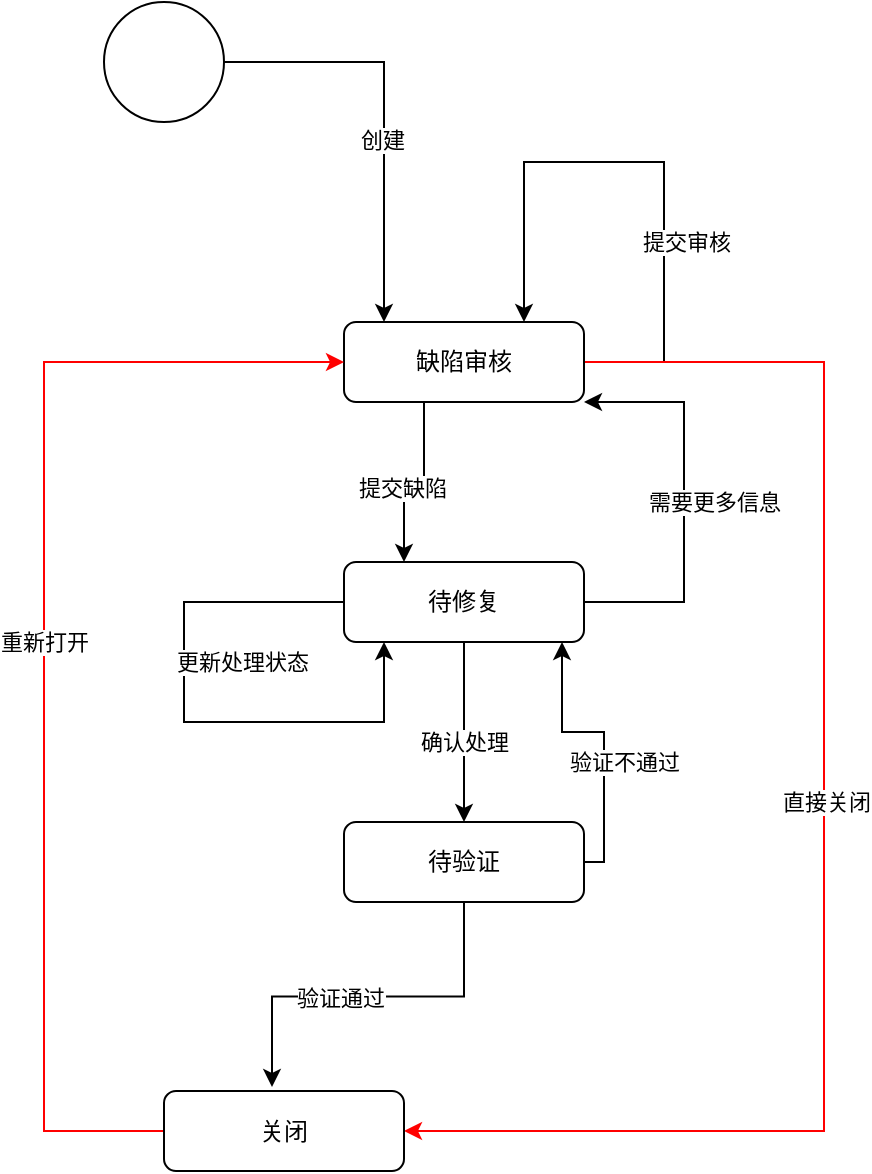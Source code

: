 <mxfile version="13.7.9" type="github">
  <diagram id="C5RBs43oDa-KdzZeNtuy" name="Page-1">
    <mxGraphModel dx="1422" dy="762" grid="1" gridSize="10" guides="1" tooltips="1" connect="1" arrows="1" fold="1" page="1" pageScale="1" pageWidth="827" pageHeight="1169" math="0" shadow="0">
      <root>
        <mxCell id="WIyWlLk6GJQsqaUBKTNV-0" />
        <mxCell id="WIyWlLk6GJQsqaUBKTNV-1" parent="WIyWlLk6GJQsqaUBKTNV-0" />
        <mxCell id="xKmAG51KHXPHi5_dneZ--11" style="edgeStyle=orthogonalEdgeStyle;rounded=0;orthogonalLoop=1;jettySize=auto;html=1;exitX=1;exitY=0.5;exitDx=0;exitDy=0;" edge="1" parent="WIyWlLk6GJQsqaUBKTNV-1" source="WIyWlLk6GJQsqaUBKTNV-3" target="WIyWlLk6GJQsqaUBKTNV-3">
          <mxGeometry relative="1" as="geometry">
            <mxPoint x="390" y="100" as="sourcePoint" />
            <Array as="points">
              <mxPoint x="370" y="200" />
              <mxPoint x="370" y="100" />
              <mxPoint x="300" y="100" />
            </Array>
          </mxGeometry>
        </mxCell>
        <mxCell id="xKmAG51KHXPHi5_dneZ--12" value="提交审核" style="edgeLabel;html=1;align=center;verticalAlign=middle;resizable=0;points=[];" vertex="1" connectable="0" parent="xKmAG51KHXPHi5_dneZ--11">
          <mxGeometry x="0.067" y="2" relative="1" as="geometry">
            <mxPoint x="25" y="38" as="offset" />
          </mxGeometry>
        </mxCell>
        <mxCell id="xKmAG51KHXPHi5_dneZ--16" style="edgeStyle=orthogonalEdgeStyle;rounded=0;orthogonalLoop=1;jettySize=auto;html=1;entryX=0.25;entryY=0;entryDx=0;entryDy=0;" edge="1" parent="WIyWlLk6GJQsqaUBKTNV-1" source="WIyWlLk6GJQsqaUBKTNV-3" target="xKmAG51KHXPHi5_dneZ--15">
          <mxGeometry relative="1" as="geometry">
            <Array as="points">
              <mxPoint x="250" y="260" />
              <mxPoint x="240" y="260" />
            </Array>
          </mxGeometry>
        </mxCell>
        <mxCell id="xKmAG51KHXPHi5_dneZ--20" value="提交缺陷" style="edgeLabel;html=1;align=center;verticalAlign=middle;resizable=0;points=[];" vertex="1" connectable="0" parent="xKmAG51KHXPHi5_dneZ--16">
          <mxGeometry x="-0.273" y="-6" relative="1" as="geometry">
            <mxPoint x="-5" y="10" as="offset" />
          </mxGeometry>
        </mxCell>
        <mxCell id="xKmAG51KHXPHi5_dneZ--34" style="edgeStyle=orthogonalEdgeStyle;rounded=0;orthogonalLoop=1;jettySize=auto;html=1;entryX=1;entryY=0.5;entryDx=0;entryDy=0;strokeColor=#FF0000;" edge="1" parent="WIyWlLk6GJQsqaUBKTNV-1" source="WIyWlLk6GJQsqaUBKTNV-3" target="xKmAG51KHXPHi5_dneZ--23">
          <mxGeometry relative="1" as="geometry">
            <Array as="points">
              <mxPoint x="450" y="200" />
              <mxPoint x="450" y="585" />
            </Array>
          </mxGeometry>
        </mxCell>
        <mxCell id="xKmAG51KHXPHi5_dneZ--38" value="直接关闭" style="edgeLabel;html=1;align=center;verticalAlign=middle;resizable=0;points=[];" vertex="1" connectable="0" parent="xKmAG51KHXPHi5_dneZ--34">
          <mxGeometry x="0.667" y="4" relative="1" as="geometry">
            <mxPoint x="91.5" y="-168.5" as="offset" />
          </mxGeometry>
        </mxCell>
        <mxCell id="WIyWlLk6GJQsqaUBKTNV-3" value="缺陷审核" style="rounded=1;whiteSpace=wrap;html=1;fontSize=12;glass=0;strokeWidth=1;shadow=0;" parent="WIyWlLk6GJQsqaUBKTNV-1" vertex="1">
          <mxGeometry x="210" y="180" width="120" height="40" as="geometry" />
        </mxCell>
        <mxCell id="xKmAG51KHXPHi5_dneZ--2" value="" style="edgeStyle=orthogonalEdgeStyle;rounded=0;orthogonalLoop=1;jettySize=auto;html=1;" edge="1" parent="WIyWlLk6GJQsqaUBKTNV-1" source="xKmAG51KHXPHi5_dneZ--1" target="WIyWlLk6GJQsqaUBKTNV-3">
          <mxGeometry relative="1" as="geometry">
            <Array as="points">
              <mxPoint x="230" y="50" />
            </Array>
          </mxGeometry>
        </mxCell>
        <mxCell id="xKmAG51KHXPHi5_dneZ--13" value="创建" style="edgeLabel;html=1;align=center;verticalAlign=middle;resizable=0;points=[];" vertex="1" connectable="0" parent="xKmAG51KHXPHi5_dneZ--2">
          <mxGeometry x="-0.248" y="-39" relative="1" as="geometry">
            <mxPoint as="offset" />
          </mxGeometry>
        </mxCell>
        <mxCell id="xKmAG51KHXPHi5_dneZ--1" value="" style="ellipse;whiteSpace=wrap;html=1;aspect=fixed;" vertex="1" parent="WIyWlLk6GJQsqaUBKTNV-1">
          <mxGeometry x="90" y="20" width="60" height="60" as="geometry" />
        </mxCell>
        <mxCell id="xKmAG51KHXPHi5_dneZ--17" style="edgeStyle=orthogonalEdgeStyle;rounded=0;orthogonalLoop=1;jettySize=auto;html=1;exitX=0;exitY=0.5;exitDx=0;exitDy=0;" edge="1" parent="WIyWlLk6GJQsqaUBKTNV-1" source="xKmAG51KHXPHi5_dneZ--15" target="xKmAG51KHXPHi5_dneZ--15">
          <mxGeometry relative="1" as="geometry">
            <mxPoint x="130" y="320" as="sourcePoint" />
            <Array as="points">
              <mxPoint x="130" y="320" />
              <mxPoint x="130" y="380" />
              <mxPoint x="230" y="380" />
            </Array>
          </mxGeometry>
        </mxCell>
        <mxCell id="xKmAG51KHXPHi5_dneZ--18" value="更新处理状态" style="edgeLabel;html=1;align=center;verticalAlign=middle;resizable=0;points=[];" vertex="1" connectable="0" parent="xKmAG51KHXPHi5_dneZ--17">
          <mxGeometry x="0.206" y="1" relative="1" as="geometry">
            <mxPoint y="-29" as="offset" />
          </mxGeometry>
        </mxCell>
        <mxCell id="xKmAG51KHXPHi5_dneZ--19" style="edgeStyle=orthogonalEdgeStyle;rounded=0;orthogonalLoop=1;jettySize=auto;html=1;entryX=1;entryY=1;entryDx=0;entryDy=0;" edge="1" parent="WIyWlLk6GJQsqaUBKTNV-1" source="xKmAG51KHXPHi5_dneZ--15" target="WIyWlLk6GJQsqaUBKTNV-3">
          <mxGeometry relative="1" as="geometry">
            <mxPoint x="400" y="300" as="targetPoint" />
            <Array as="points">
              <mxPoint x="380" y="320" />
              <mxPoint x="380" y="220" />
            </Array>
          </mxGeometry>
        </mxCell>
        <mxCell id="xKmAG51KHXPHi5_dneZ--21" value="需要更多信息" style="edgeLabel;html=1;align=center;verticalAlign=middle;resizable=0;points=[];" vertex="1" connectable="0" parent="xKmAG51KHXPHi5_dneZ--19">
          <mxGeometry x="-0.714" y="3" relative="1" as="geometry">
            <mxPoint x="36" y="-47" as="offset" />
          </mxGeometry>
        </mxCell>
        <mxCell id="xKmAG51KHXPHi5_dneZ--25" style="edgeStyle=orthogonalEdgeStyle;rounded=0;orthogonalLoop=1;jettySize=auto;html=1;entryX=0.5;entryY=0;entryDx=0;entryDy=0;" edge="1" parent="WIyWlLk6GJQsqaUBKTNV-1" source="xKmAG51KHXPHi5_dneZ--15" target="xKmAG51KHXPHi5_dneZ--22">
          <mxGeometry relative="1" as="geometry">
            <Array as="points">
              <mxPoint x="270" y="390" />
              <mxPoint x="270" y="390" />
            </Array>
          </mxGeometry>
        </mxCell>
        <mxCell id="xKmAG51KHXPHi5_dneZ--27" value="确认处理" style="edgeLabel;html=1;align=center;verticalAlign=middle;resizable=0;points=[];" vertex="1" connectable="0" parent="xKmAG51KHXPHi5_dneZ--25">
          <mxGeometry x="0.111" y="-15" relative="1" as="geometry">
            <mxPoint x="15" as="offset" />
          </mxGeometry>
        </mxCell>
        <mxCell id="xKmAG51KHXPHi5_dneZ--15" value="待修复" style="rounded=1;whiteSpace=wrap;html=1;fontSize=12;glass=0;strokeWidth=1;shadow=0;" vertex="1" parent="WIyWlLk6GJQsqaUBKTNV-1">
          <mxGeometry x="210" y="300" width="120" height="40" as="geometry" />
        </mxCell>
        <mxCell id="xKmAG51KHXPHi5_dneZ--28" style="edgeStyle=orthogonalEdgeStyle;rounded=0;orthogonalLoop=1;jettySize=auto;html=1;entryX=0.45;entryY=-0.05;entryDx=0;entryDy=0;entryPerimeter=0;" edge="1" parent="WIyWlLk6GJQsqaUBKTNV-1" source="xKmAG51KHXPHi5_dneZ--22" target="xKmAG51KHXPHi5_dneZ--23">
          <mxGeometry relative="1" as="geometry" />
        </mxCell>
        <mxCell id="xKmAG51KHXPHi5_dneZ--29" value="验证通过" style="edgeLabel;html=1;align=center;verticalAlign=middle;resizable=0;points=[];" vertex="1" connectable="0" parent="xKmAG51KHXPHi5_dneZ--28">
          <mxGeometry x="0.164" relative="1" as="geometry">
            <mxPoint as="offset" />
          </mxGeometry>
        </mxCell>
        <mxCell id="xKmAG51KHXPHi5_dneZ--31" style="edgeStyle=orthogonalEdgeStyle;rounded=0;orthogonalLoop=1;jettySize=auto;html=1;" edge="1" parent="WIyWlLk6GJQsqaUBKTNV-1" source="xKmAG51KHXPHi5_dneZ--22" target="xKmAG51KHXPHi5_dneZ--15">
          <mxGeometry relative="1" as="geometry">
            <mxPoint x="319" y="344" as="targetPoint" />
            <Array as="points">
              <mxPoint x="340" y="450" />
              <mxPoint x="340" y="385" />
              <mxPoint x="319" y="385" />
            </Array>
          </mxGeometry>
        </mxCell>
        <mxCell id="xKmAG51KHXPHi5_dneZ--32" value="验证不通过" style="edgeLabel;html=1;align=center;verticalAlign=middle;resizable=0;points=[];" vertex="1" connectable="0" parent="xKmAG51KHXPHi5_dneZ--31">
          <mxGeometry x="-0.092" y="-2" relative="1" as="geometry">
            <mxPoint x="8" y="4" as="offset" />
          </mxGeometry>
        </mxCell>
        <mxCell id="xKmAG51KHXPHi5_dneZ--22" value="待验证" style="rounded=1;whiteSpace=wrap;html=1;fontSize=12;glass=0;strokeWidth=1;shadow=0;" vertex="1" parent="WIyWlLk6GJQsqaUBKTNV-1">
          <mxGeometry x="210" y="430" width="120" height="40" as="geometry" />
        </mxCell>
        <mxCell id="xKmAG51KHXPHi5_dneZ--35" style="edgeStyle=orthogonalEdgeStyle;rounded=0;orthogonalLoop=1;jettySize=auto;html=1;entryX=0;entryY=0.5;entryDx=0;entryDy=0;strokeColor=#FF0000;" edge="1" parent="WIyWlLk6GJQsqaUBKTNV-1" source="xKmAG51KHXPHi5_dneZ--23" target="WIyWlLk6GJQsqaUBKTNV-3">
          <mxGeometry relative="1" as="geometry">
            <Array as="points">
              <mxPoint x="60" y="585" />
              <mxPoint x="60" y="200" />
            </Array>
          </mxGeometry>
        </mxCell>
        <mxCell id="xKmAG51KHXPHi5_dneZ--36" value="重新打开" style="edgeLabel;html=1;align=center;verticalAlign=middle;resizable=0;points=[];" vertex="1" connectable="0" parent="xKmAG51KHXPHi5_dneZ--35">
          <mxGeometry x="0.647" y="-2" relative="1" as="geometry">
            <mxPoint x="-45.5" y="138" as="offset" />
          </mxGeometry>
        </mxCell>
        <mxCell id="xKmAG51KHXPHi5_dneZ--23" value="关闭" style="rounded=1;whiteSpace=wrap;html=1;fontSize=12;glass=0;strokeWidth=1;shadow=0;" vertex="1" parent="WIyWlLk6GJQsqaUBKTNV-1">
          <mxGeometry x="120" y="564.5" width="120" height="40" as="geometry" />
        </mxCell>
      </root>
    </mxGraphModel>
  </diagram>
</mxfile>
